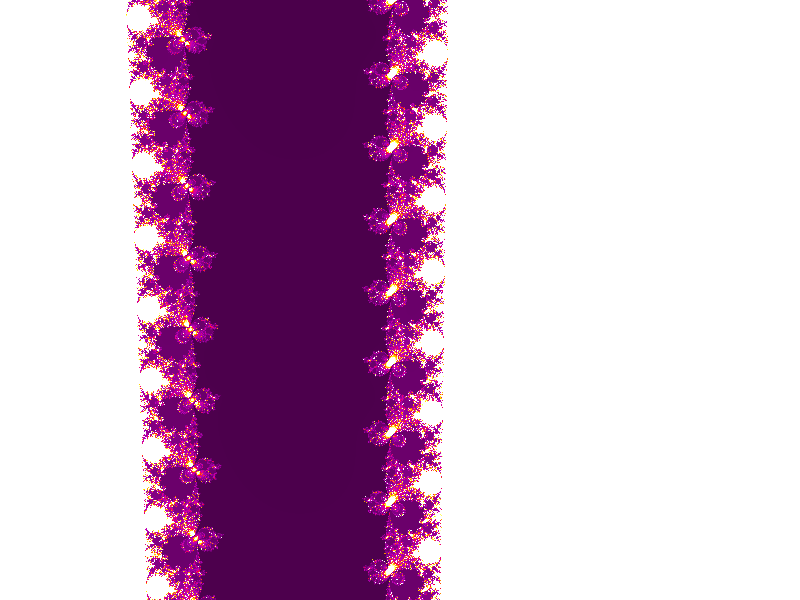 
//    Persistence of Vision Raytracer Version 3.5 Scene Description File
//    File: fractalzoom.pov
//    Author: Parts by Rune S. Johansen and Greg M. Johnson,
//      combined in one file by Chris Huff.
//    Description: Demonstrates the use of fractal patterns,
// by zooming in or out of a fractal texture.
// Render as an animation, and change the value of Choice to
// choose which scene you want to render:
// 0 = render both in one animation
// 1 = Fractal zoom by Rune
// 2 = Fractal zoom by Greg
//
//*******************************************
#include "colors.inc"
#declare Choice = 0;

#if(Choice = 0)
    #if(clock < 0.5)
        #declare Clock = clock*2;
        #declare Choice = 1;
    #else
        #declare Clock = clock*2 - 1;
        #declare Choice = 2;
    #end
#else
    #declare Clock = clock;
#end

#switch(Choice)
    #case(1)
        // Rune S. Johansen
        // This animation
        // zooms into the Mandelbrot fractal by a factor of 500000:1.
        // It is done by scaling up the pigment exponentially.

        camera {location -z*4 look_at 0}

        plane {-z, 0
            pigment {mandel 10000
                color_map {
                    [0/4, color <0.0,0.0,0.0>]
                    [1/4, color <0.5,0.0,0.5>]
                    [2/4, color <1.0,0.0,0.0>]
                    [3/4, color <1.0,1.0,0.0>]
                    [4/4, color <1.0,1.0,1.0>]
                }
                // Find an interesting point to zoom into:
                translate <
                +0.7499738161281454000,
                -0.0086354745579594171
                >
                // Scale up pigment exponentially:
                scale pow(10,4+5*Clock)
            }
            finish {ambient 1 diffuse 0}
        }
    #break

    #case(2)
        // Greg M. Johnson
        #declare Place=<-0.07480991501111, 0.97102335799465,-10>;

        camera{
            location Place
            look_at Place + 10*z

            angle 0.0000000000002*pow(10,Clock*14.2)
        }

        plane {-z, 0
            pigment {mandel 10000
                color_map {
                    [0/60 Black]
                    [0.0625/60 SeaGreen]
                    [0.125/60 Orange]
                    [0.25/60 Blue]
                    [0.375/60 Yellow]
                    [0.45/60 Brown]
                    [0.5/60 Green]
                    [1/60 Orange]
                    [1.5/60 Magenta]
                    [1.75/60 Gray50]
                    [2/60 Red]
                    [3.5/60 Blue]
                    [3.7/60 Orange]
                    [3.875/60 Yellow]
                    [3.95/60 Blue]
                    [3.975/60 Coral]
                    [4/60 Black]
                    [5/60 Yellow]
                    [6/60 Red]
                    [5/30 Blue]
                    [7/30 Green/3]
                    [9/30 Orange]
                    [28/30 Blue]
                    [30/30 Black]
                }
            }
            finish{ambient 1 diffuse 0}
        }
    #break
#end
